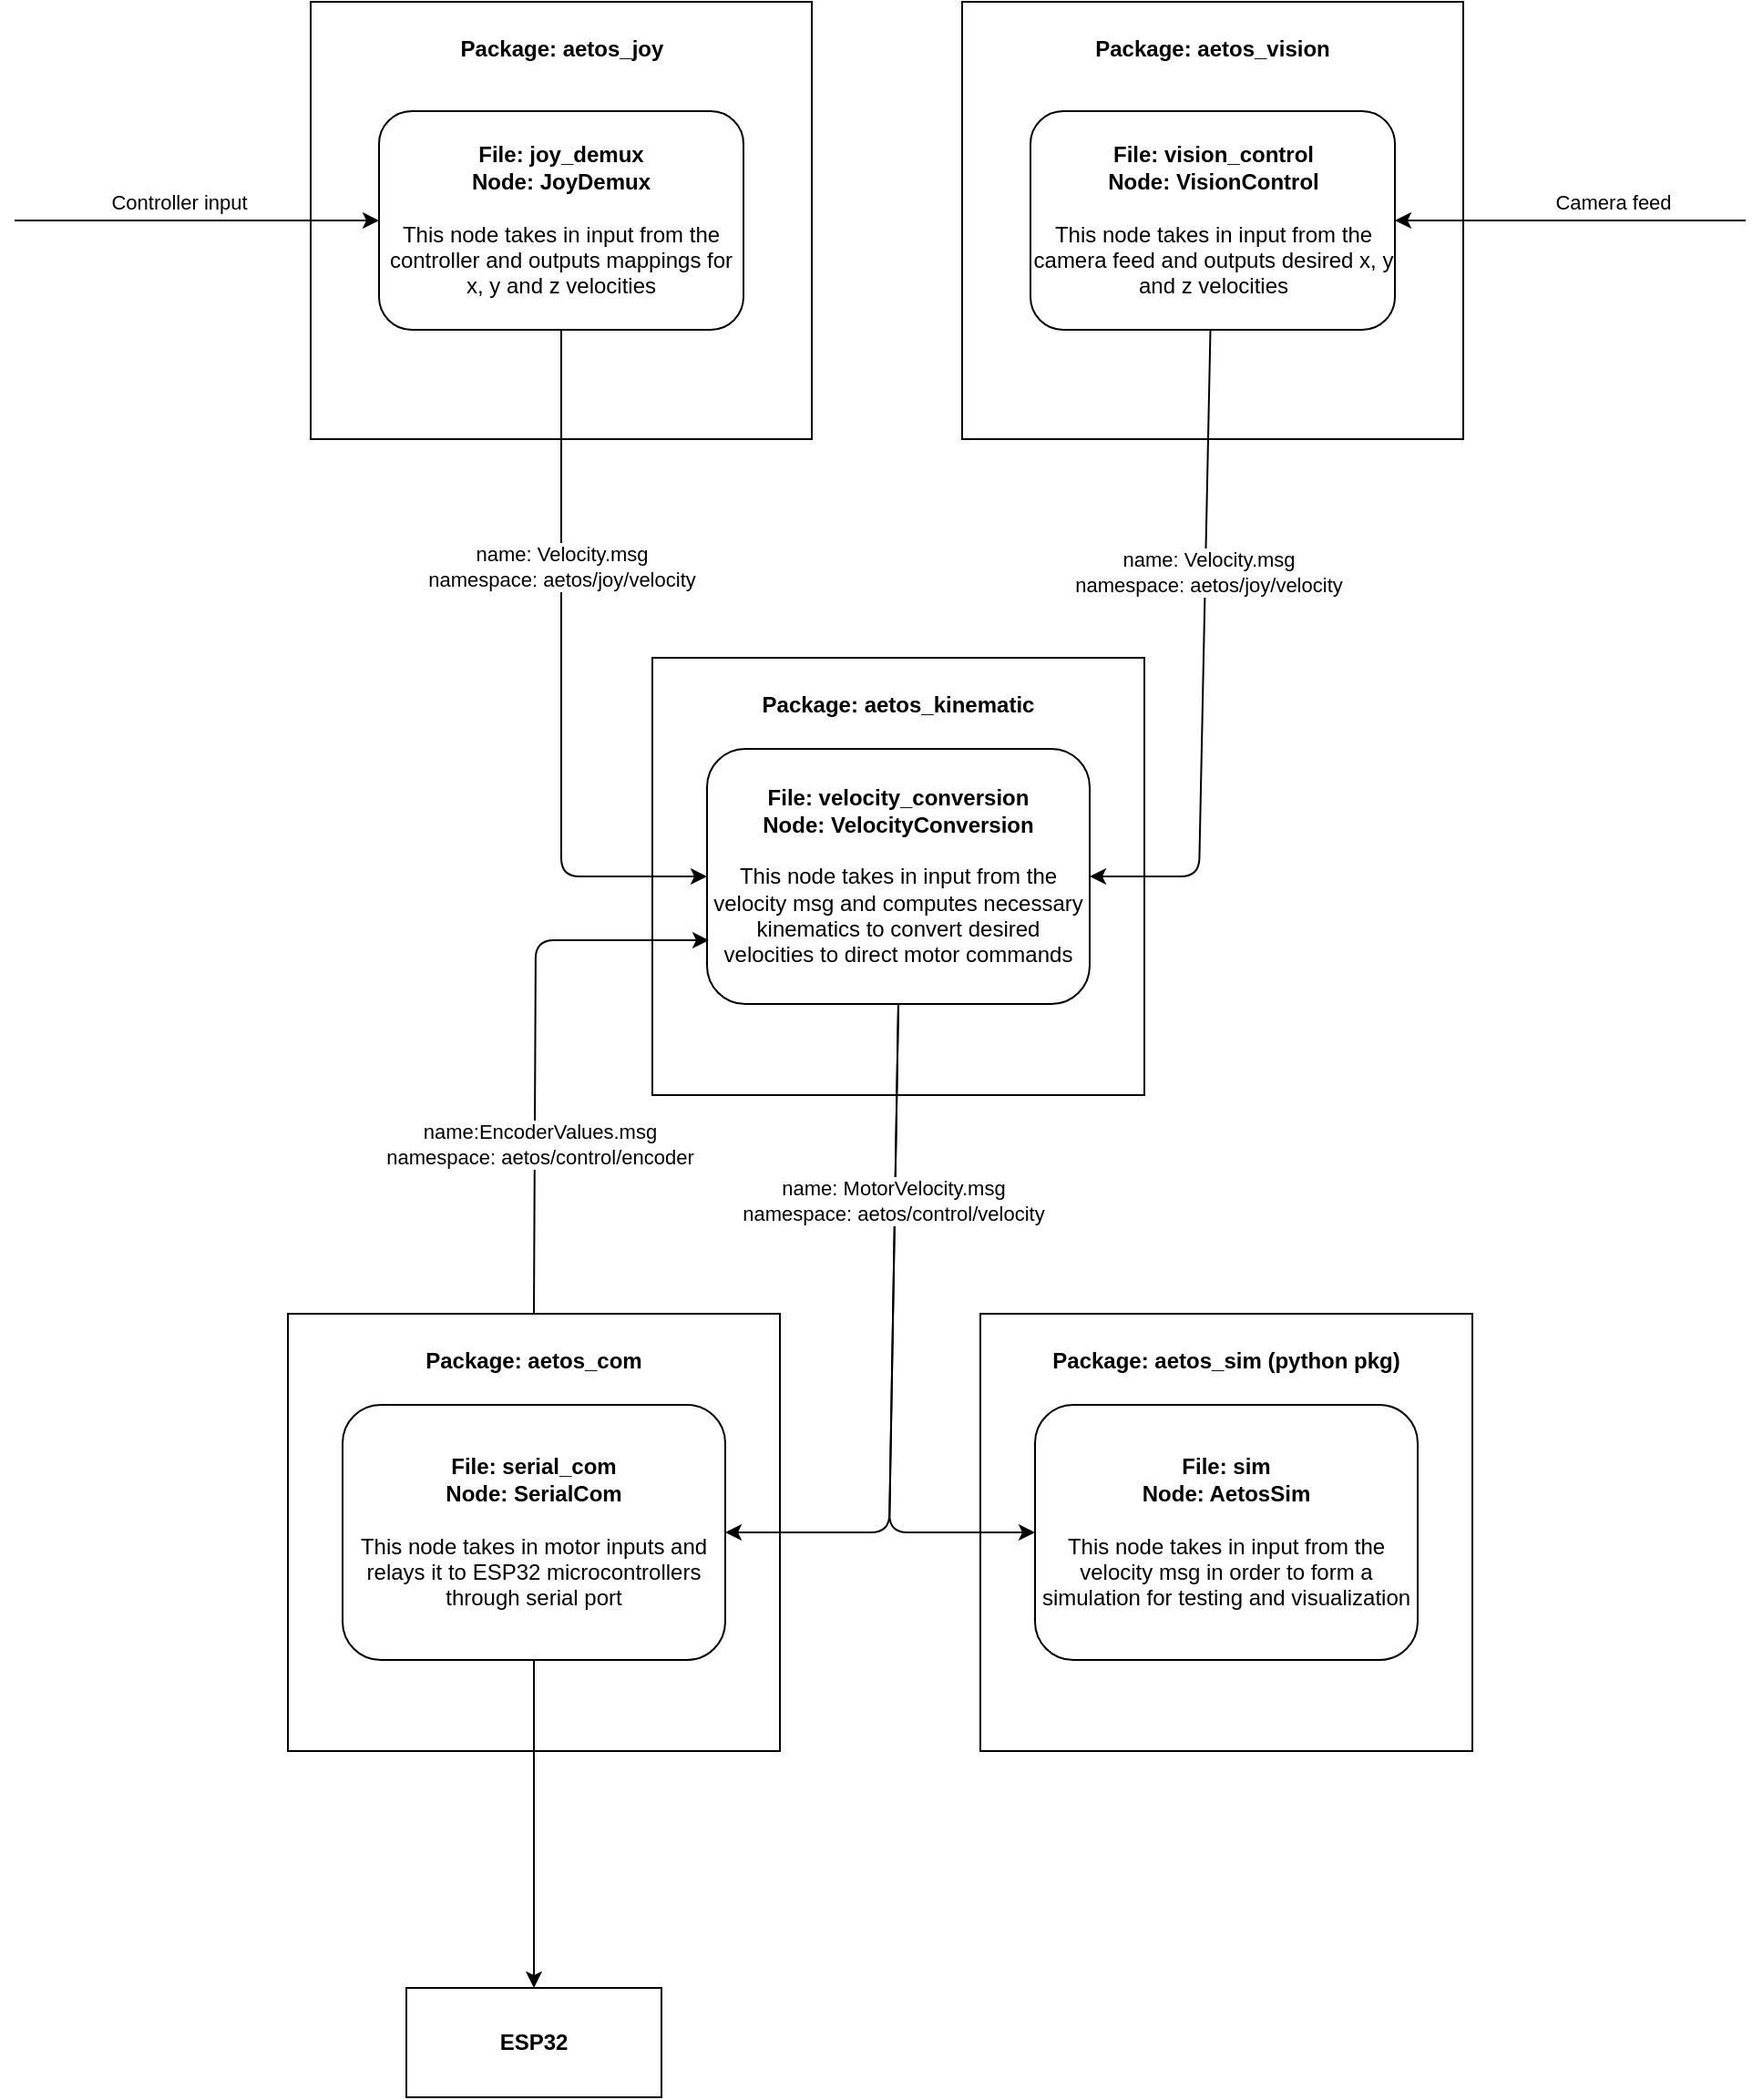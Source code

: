 <mxfile>
    <diagram id="Iz26gCM1m8_hL7JU3MXF" name="Page-1">
        <mxGraphModel dx="1284" dy="588" grid="1" gridSize="10" guides="1" tooltips="1" connect="1" arrows="1" fold="1" page="0" pageScale="1" pageWidth="827" pageHeight="1169" math="0" shadow="0">
            <root>
                <mxCell id="0"/>
                <mxCell id="1" parent="0"/>
                <mxCell id="28" value="&lt;p style=&quot;&quot;&gt;&lt;b&gt;Package: aetos_sim (python pkg)&lt;/b&gt;&lt;/p&gt;" style="whiteSpace=wrap;html=1;align=center;horizontal=1;verticalAlign=top;" parent="1" vertex="1">
                    <mxGeometry x="450" y="720" width="270" height="240" as="geometry"/>
                </mxCell>
                <mxCell id="11" value="&lt;p style=&quot;&quot;&gt;&lt;b&gt;Package: aetos_com&lt;/b&gt;&lt;/p&gt;" style="whiteSpace=wrap;html=1;align=center;horizontal=1;verticalAlign=top;" parent="1" vertex="1">
                    <mxGeometry x="70" y="720" width="270" height="240" as="geometry"/>
                </mxCell>
                <mxCell id="10" value="&lt;p style=&quot;&quot;&gt;&lt;b&gt;Package: aetos_kinematic&lt;/b&gt;&lt;/p&gt;" style="whiteSpace=wrap;html=1;align=center;horizontal=1;verticalAlign=top;" parent="1" vertex="1">
                    <mxGeometry x="270" y="360" width="270" height="240" as="geometry"/>
                </mxCell>
                <mxCell id="8" value="&lt;p style=&quot;&quot;&gt;&lt;b&gt;Package: aetos_joy&lt;/b&gt;&lt;/p&gt;" style="whiteSpace=wrap;html=1;align=center;horizontal=1;verticalAlign=top;" parent="1" vertex="1">
                    <mxGeometry x="82.5" width="275" height="240" as="geometry"/>
                </mxCell>
                <mxCell id="2" value="&lt;b&gt;File: joy_demux&lt;br&gt;Node: JoyDemux&lt;br&gt;&lt;/b&gt;&lt;br&gt;This node takes in input from the controller and outputs mappings for x, y and z velocities" style="rounded=1;whiteSpace=wrap;html=1;" parent="1" vertex="1">
                    <mxGeometry x="120" y="60" width="200" height="120" as="geometry"/>
                </mxCell>
                <mxCell id="3" value="" style="edgeStyle=none;orthogonalLoop=1;jettySize=auto;html=1;entryX=0;entryY=0.5;entryDx=0;entryDy=0;" parent="1" target="2" edge="1">
                    <mxGeometry width="100" relative="1" as="geometry">
                        <mxPoint x="-80" y="120" as="sourcePoint"/>
                        <mxPoint x="80" y="160" as="targetPoint"/>
                        <Array as="points"/>
                    </mxGeometry>
                </mxCell>
                <mxCell id="4" value="Controller input" style="edgeLabel;html=1;align=center;verticalAlign=middle;resizable=0;points=[];" parent="3" vertex="1" connectable="0">
                    <mxGeometry x="-0.11" y="-3" relative="1" as="geometry">
                        <mxPoint x="1" y="-13" as="offset"/>
                    </mxGeometry>
                </mxCell>
                <mxCell id="31" style="edgeStyle=none;html=1;exitX=0.5;exitY=1;exitDx=0;exitDy=0;entryX=1;entryY=0.5;entryDx=0;entryDy=0;" parent="1" source="5" target="12" edge="1">
                    <mxGeometry relative="1" as="geometry">
                        <Array as="points">
                            <mxPoint x="400" y="840"/>
                        </Array>
                    </mxGeometry>
                </mxCell>
                <mxCell id="32" style="edgeStyle=none;html=1;exitX=0.5;exitY=1;exitDx=0;exitDy=0;entryX=0;entryY=0.5;entryDx=0;entryDy=0;" parent="1" source="5" target="29" edge="1">
                    <mxGeometry relative="1" as="geometry">
                        <Array as="points">
                            <mxPoint x="400" y="840"/>
                        </Array>
                    </mxGeometry>
                </mxCell>
                <mxCell id="34" value="name: MotorVelocity.msg&lt;br&gt;namespace: aetos/control/velocity" style="edgeLabel;html=1;align=center;verticalAlign=middle;resizable=0;points=[];" parent="32" vertex="1" connectable="0">
                    <mxGeometry x="-0.416" y="-1" relative="1" as="geometry">
                        <mxPoint as="offset"/>
                    </mxGeometry>
                </mxCell>
                <mxCell id="5" value="&lt;b&gt;File: velocity_conversion&lt;br&gt;Node: VelocityConversion&lt;br&gt;&lt;/b&gt;&lt;br&gt;This node takes in input from the velocity msg and computes necessary kinematics to convert desired velocities to direct motor commands" style="rounded=1;whiteSpace=wrap;html=1;" parent="1" vertex="1">
                    <mxGeometry x="300" y="410" width="210" height="140" as="geometry"/>
                </mxCell>
                <mxCell id="6" value="" style="edgeStyle=none;orthogonalLoop=1;jettySize=auto;html=1;exitX=0.5;exitY=1;exitDx=0;exitDy=0;entryX=0;entryY=0.5;entryDx=0;entryDy=0;" parent="1" source="2" target="5" edge="1">
                    <mxGeometry width="100" relative="1" as="geometry">
                        <mxPoint x="350" y="140" as="sourcePoint"/>
                        <mxPoint x="220" y="630" as="targetPoint"/>
                        <Array as="points">
                            <mxPoint x="220" y="310"/>
                            <mxPoint x="220" y="480"/>
                        </Array>
                    </mxGeometry>
                </mxCell>
                <mxCell id="9" value="name: Velocity.msg&lt;br&gt;namespace: aetos/joy/velocity" style="edgeLabel;html=1;align=center;verticalAlign=middle;resizable=0;points=[];" parent="6" vertex="1" connectable="0">
                    <mxGeometry x="0.242" y="2" relative="1" as="geometry">
                        <mxPoint x="-2" y="-106" as="offset"/>
                    </mxGeometry>
                </mxCell>
                <mxCell id="35" style="edgeStyle=none;html=1;exitX=0.5;exitY=1;exitDx=0;exitDy=0;entryX=0.5;entryY=0;entryDx=0;entryDy=0;" parent="1" source="12" target="36" edge="1">
                    <mxGeometry relative="1" as="geometry">
                        <mxPoint x="205" y="1070" as="targetPoint"/>
                    </mxGeometry>
                </mxCell>
                <mxCell id="12" value="&lt;b&gt;File: serial_com&lt;br&gt;Node: SerialCom&lt;br&gt;&lt;/b&gt;&lt;br&gt;This node takes in motor inputs and relays it to ESP32 microcontrollers through serial port" style="rounded=1;whiteSpace=wrap;html=1;" parent="1" vertex="1">
                    <mxGeometry x="100" y="770" width="210" height="140" as="geometry"/>
                </mxCell>
                <mxCell id="15" value="&lt;p style=&quot;&quot;&gt;&lt;b&gt;Package: aetos_vision&lt;/b&gt;&lt;/p&gt;" style="whiteSpace=wrap;html=1;align=center;horizontal=1;verticalAlign=top;" parent="1" vertex="1">
                    <mxGeometry x="440" width="275" height="240" as="geometry"/>
                </mxCell>
                <mxCell id="19" style="edgeStyle=none;html=1;entryX=1;entryY=0.5;entryDx=0;entryDy=0;" parent="1" source="16" target="5" edge="1">
                    <mxGeometry relative="1" as="geometry">
                        <Array as="points">
                            <mxPoint x="570" y="480"/>
                        </Array>
                    </mxGeometry>
                </mxCell>
                <mxCell id="20" value="name: Velocity.msg&lt;br&gt;namespace: aetos/joy/velocity" style="edgeLabel;html=1;align=center;verticalAlign=middle;resizable=0;points=[];" parent="19" vertex="1" connectable="0">
                    <mxGeometry x="-0.261" y="1" relative="1" as="geometry">
                        <mxPoint as="offset"/>
                    </mxGeometry>
                </mxCell>
                <mxCell id="16" value="&lt;b&gt;File: vision_control&lt;br&gt;Node: VisionControl&lt;br&gt;&lt;/b&gt;&lt;br&gt;This node takes in input from the camera feed and outputs desired x, y and z velocities" style="rounded=1;whiteSpace=wrap;html=1;" parent="1" vertex="1">
                    <mxGeometry x="477.5" y="60" width="200" height="120" as="geometry"/>
                </mxCell>
                <mxCell id="21" value="" style="edgeStyle=none;orthogonalLoop=1;jettySize=auto;html=1;entryX=1;entryY=0.5;entryDx=0;entryDy=0;" parent="1" target="16" edge="1">
                    <mxGeometry width="100" relative="1" as="geometry">
                        <mxPoint x="870" y="120" as="sourcePoint"/>
                        <mxPoint x="880" y="120" as="targetPoint"/>
                        <Array as="points"/>
                    </mxGeometry>
                </mxCell>
                <mxCell id="22" value="Camera feed" style="edgeLabel;html=1;align=center;verticalAlign=middle;resizable=0;points=[];" parent="21" vertex="1" connectable="0">
                    <mxGeometry x="-0.249" y="2" relative="1" as="geometry">
                        <mxPoint x="-1" y="-12" as="offset"/>
                    </mxGeometry>
                </mxCell>
                <mxCell id="29" value="&lt;b&gt;File: sim&lt;br&gt;Node: AetosSim&lt;br&gt;&lt;/b&gt;&lt;br&gt;This node takes in input from the velocity msg in order to form a simulation for testing and visualization" style="rounded=1;whiteSpace=wrap;html=1;" parent="1" vertex="1">
                    <mxGeometry x="480" y="770" width="210" height="140" as="geometry"/>
                </mxCell>
                <mxCell id="36" value="&lt;b&gt;ESP32&lt;/b&gt;" style="whiteSpace=wrap;html=1;" parent="1" vertex="1">
                    <mxGeometry x="135" y="1090" width="140" height="60" as="geometry"/>
                </mxCell>
                <mxCell id="37" value="" style="endArrow=classic;html=1;exitX=0.5;exitY=0;exitDx=0;exitDy=0;entryX=0;entryY=0.75;entryDx=0;entryDy=0;" edge="1" parent="1" source="11">
                    <mxGeometry width="50" height="50" relative="1" as="geometry">
                        <mxPoint x="206" y="770" as="sourcePoint"/>
                        <mxPoint x="301" y="515" as="targetPoint"/>
                        <Array as="points">
                            <mxPoint x="206" y="515"/>
                        </Array>
                    </mxGeometry>
                </mxCell>
                <mxCell id="40" value="name:EncoderValues.msg&lt;br&gt;namespace: aetos/control/encoder" style="edgeLabel;html=1;align=center;verticalAlign=middle;resizable=0;points=[];" vertex="1" connectable="0" parent="37">
                    <mxGeometry x="-0.38" y="-2" relative="1" as="geometry">
                        <mxPoint as="offset"/>
                    </mxGeometry>
                </mxCell>
            </root>
        </mxGraphModel>
    </diagram>
</mxfile>